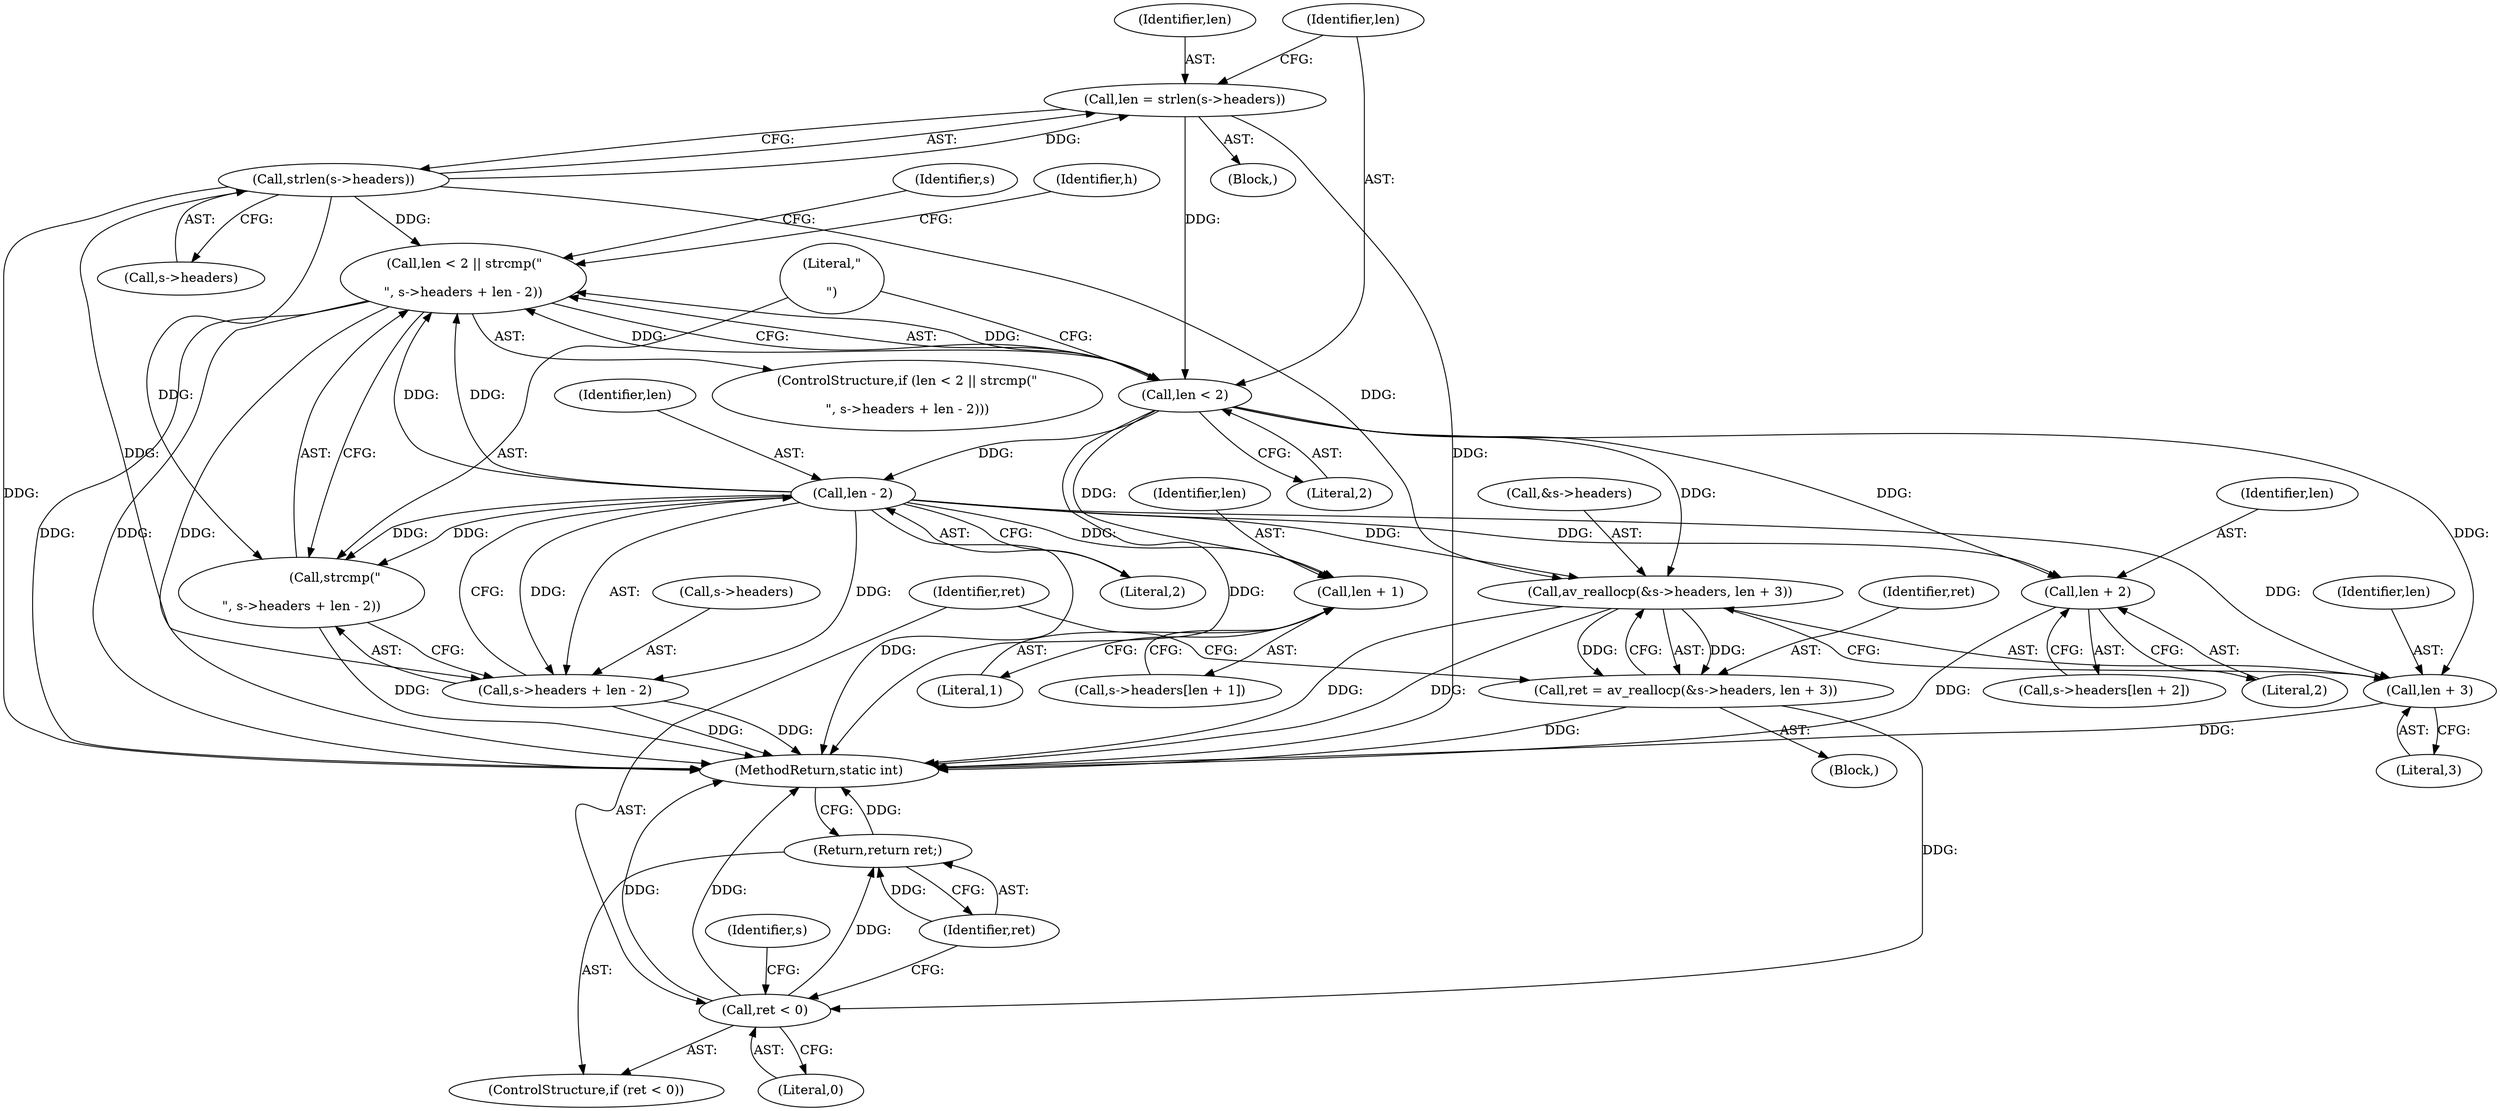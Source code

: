 digraph "0_FFmpeg_2a05c8f813de6f2278827734bf8102291e7484aa_1@API" {
"1000165" [label="(Call,len = strlen(s->headers))"];
"1000167" [label="(Call,strlen(s->headers))"];
"1000173" [label="(Call,len < 2)"];
"1000172" [label="(Call,len < 2 || strcmp(\"\r\n\", s->headers + len - 2))"];
"1000182" [label="(Call,len - 2)"];
"1000176" [label="(Call,strcmp(\"\r\n\", s->headers + len - 2))"];
"1000178" [label="(Call,s->headers + len - 2)"];
"1000192" [label="(Call,av_reallocp(&s->headers, len + 3))"];
"1000190" [label="(Call,ret = av_reallocp(&s->headers, len + 3))"];
"1000201" [label="(Call,ret < 0)"];
"1000204" [label="(Return,return ret;)"];
"1000197" [label="(Call,len + 3)"];
"1000218" [label="(Call,len + 1)"];
"1000227" [label="(Call,len + 2)"];
"1000175" [label="(Literal,2)"];
"1000205" [label="(Identifier,ret)"];
"1000184" [label="(Literal,2)"];
"1000176" [label="(Call,strcmp(\"\r\n\", s->headers + len - 2))"];
"1000191" [label="(Identifier,ret)"];
"1000166" [label="(Identifier,len)"];
"1000177" [label="(Literal,\"\r\n\")"];
"1000233" [label="(Identifier,s)"];
"1000183" [label="(Identifier,len)"];
"1000190" [label="(Call,ret = av_reallocp(&s->headers, len + 3))"];
"1000228" [label="(Identifier,len)"];
"1000258" [label="(MethodReturn,static int)"];
"1000174" [label="(Identifier,len)"];
"1000204" [label="(Return,return ret;)"];
"1000203" [label="(Literal,0)"];
"1000165" [label="(Call,len = strlen(s->headers))"];
"1000171" [label="(ControlStructure,if (len < 2 || strcmp(\"\r\n\", s->headers + len - 2)))"];
"1000193" [label="(Call,&s->headers)"];
"1000185" [label="(Block,)"];
"1000200" [label="(ControlStructure,if (ret < 0))"];
"1000229" [label="(Literal,2)"];
"1000182" [label="(Call,len - 2)"];
"1000197" [label="(Call,len + 3)"];
"1000209" [label="(Identifier,s)"];
"1000173" [label="(Call,len < 2)"];
"1000220" [label="(Literal,1)"];
"1000167" [label="(Call,strlen(s->headers))"];
"1000179" [label="(Call,s->headers)"];
"1000198" [label="(Identifier,len)"];
"1000223" [label="(Call,s->headers[len + 2])"];
"1000192" [label="(Call,av_reallocp(&s->headers, len + 3))"];
"1000178" [label="(Call,s->headers + len - 2)"];
"1000199" [label="(Literal,3)"];
"1000187" [label="(Identifier,h)"];
"1000168" [label="(Call,s->headers)"];
"1000202" [label="(Identifier,ret)"];
"1000219" [label="(Identifier,len)"];
"1000201" [label="(Call,ret < 0)"];
"1000163" [label="(Block,)"];
"1000218" [label="(Call,len + 1)"];
"1000214" [label="(Call,s->headers[len + 1])"];
"1000227" [label="(Call,len + 2)"];
"1000172" [label="(Call,len < 2 || strcmp(\"\r\n\", s->headers + len - 2))"];
"1000165" -> "1000163"  [label="AST: "];
"1000165" -> "1000167"  [label="CFG: "];
"1000166" -> "1000165"  [label="AST: "];
"1000167" -> "1000165"  [label="AST: "];
"1000174" -> "1000165"  [label="CFG: "];
"1000165" -> "1000258"  [label="DDG: "];
"1000167" -> "1000165"  [label="DDG: "];
"1000165" -> "1000173"  [label="DDG: "];
"1000167" -> "1000168"  [label="CFG: "];
"1000168" -> "1000167"  [label="AST: "];
"1000167" -> "1000258"  [label="DDG: "];
"1000167" -> "1000172"  [label="DDG: "];
"1000167" -> "1000176"  [label="DDG: "];
"1000167" -> "1000178"  [label="DDG: "];
"1000167" -> "1000192"  [label="DDG: "];
"1000173" -> "1000172"  [label="AST: "];
"1000173" -> "1000175"  [label="CFG: "];
"1000174" -> "1000173"  [label="AST: "];
"1000175" -> "1000173"  [label="AST: "];
"1000177" -> "1000173"  [label="CFG: "];
"1000172" -> "1000173"  [label="CFG: "];
"1000173" -> "1000258"  [label="DDG: "];
"1000173" -> "1000172"  [label="DDG: "];
"1000173" -> "1000172"  [label="DDG: "];
"1000173" -> "1000182"  [label="DDG: "];
"1000173" -> "1000192"  [label="DDG: "];
"1000173" -> "1000197"  [label="DDG: "];
"1000173" -> "1000218"  [label="DDG: "];
"1000173" -> "1000227"  [label="DDG: "];
"1000172" -> "1000171"  [label="AST: "];
"1000172" -> "1000176"  [label="CFG: "];
"1000176" -> "1000172"  [label="AST: "];
"1000187" -> "1000172"  [label="CFG: "];
"1000233" -> "1000172"  [label="CFG: "];
"1000172" -> "1000258"  [label="DDG: "];
"1000172" -> "1000258"  [label="DDG: "];
"1000172" -> "1000258"  [label="DDG: "];
"1000182" -> "1000172"  [label="DDG: "];
"1000182" -> "1000172"  [label="DDG: "];
"1000182" -> "1000178"  [label="AST: "];
"1000182" -> "1000184"  [label="CFG: "];
"1000183" -> "1000182"  [label="AST: "];
"1000184" -> "1000182"  [label="AST: "];
"1000178" -> "1000182"  [label="CFG: "];
"1000182" -> "1000258"  [label="DDG: "];
"1000182" -> "1000176"  [label="DDG: "];
"1000182" -> "1000176"  [label="DDG: "];
"1000182" -> "1000178"  [label="DDG: "];
"1000182" -> "1000178"  [label="DDG: "];
"1000182" -> "1000192"  [label="DDG: "];
"1000182" -> "1000197"  [label="DDG: "];
"1000182" -> "1000218"  [label="DDG: "];
"1000182" -> "1000227"  [label="DDG: "];
"1000176" -> "1000178"  [label="CFG: "];
"1000177" -> "1000176"  [label="AST: "];
"1000178" -> "1000176"  [label="AST: "];
"1000176" -> "1000258"  [label="DDG: "];
"1000179" -> "1000178"  [label="AST: "];
"1000178" -> "1000258"  [label="DDG: "];
"1000178" -> "1000258"  [label="DDG: "];
"1000192" -> "1000190"  [label="AST: "];
"1000192" -> "1000197"  [label="CFG: "];
"1000193" -> "1000192"  [label="AST: "];
"1000197" -> "1000192"  [label="AST: "];
"1000190" -> "1000192"  [label="CFG: "];
"1000192" -> "1000258"  [label="DDG: "];
"1000192" -> "1000258"  [label="DDG: "];
"1000192" -> "1000190"  [label="DDG: "];
"1000192" -> "1000190"  [label="DDG: "];
"1000190" -> "1000185"  [label="AST: "];
"1000191" -> "1000190"  [label="AST: "];
"1000202" -> "1000190"  [label="CFG: "];
"1000190" -> "1000258"  [label="DDG: "];
"1000190" -> "1000201"  [label="DDG: "];
"1000201" -> "1000200"  [label="AST: "];
"1000201" -> "1000203"  [label="CFG: "];
"1000202" -> "1000201"  [label="AST: "];
"1000203" -> "1000201"  [label="AST: "];
"1000205" -> "1000201"  [label="CFG: "];
"1000209" -> "1000201"  [label="CFG: "];
"1000201" -> "1000258"  [label="DDG: "];
"1000201" -> "1000258"  [label="DDG: "];
"1000201" -> "1000204"  [label="DDG: "];
"1000204" -> "1000200"  [label="AST: "];
"1000204" -> "1000205"  [label="CFG: "];
"1000205" -> "1000204"  [label="AST: "];
"1000258" -> "1000204"  [label="CFG: "];
"1000204" -> "1000258"  [label="DDG: "];
"1000205" -> "1000204"  [label="DDG: "];
"1000197" -> "1000199"  [label="CFG: "];
"1000198" -> "1000197"  [label="AST: "];
"1000199" -> "1000197"  [label="AST: "];
"1000197" -> "1000258"  [label="DDG: "];
"1000218" -> "1000214"  [label="AST: "];
"1000218" -> "1000220"  [label="CFG: "];
"1000219" -> "1000218"  [label="AST: "];
"1000220" -> "1000218"  [label="AST: "];
"1000214" -> "1000218"  [label="CFG: "];
"1000227" -> "1000223"  [label="AST: "];
"1000227" -> "1000229"  [label="CFG: "];
"1000228" -> "1000227"  [label="AST: "];
"1000229" -> "1000227"  [label="AST: "];
"1000223" -> "1000227"  [label="CFG: "];
"1000227" -> "1000258"  [label="DDG: "];
}
